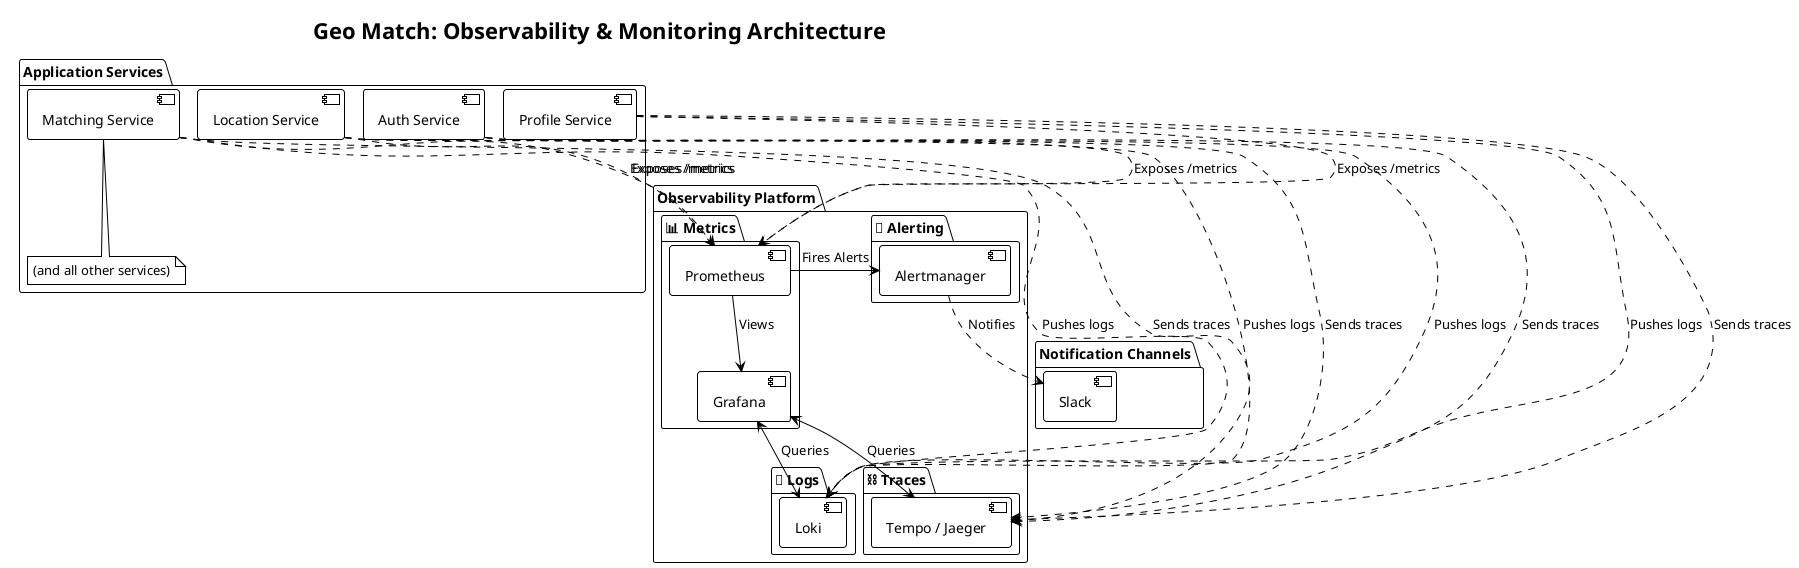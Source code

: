 @startuml
!theme plain
!pragma layout smetana

title Geo Match: Observability & Monitoring Architecture

skinparam rectangle {
    shadowing false
    borderRadius 10
}
skinparam database {
    shadowing false
}
skinparam component {
    shadowing false
}

package "Application Services" {
  component "Auth Service" as auth
  component "Profile Service" as profile
  component "Location Service" as location
  component "Matching Service" as matching

  note bottom of matching
    (and all other services)
  end note
}

package "Observability Platform" {

    package "📊 Metrics" {
        component "Prometheus" as prometheus
        component "Grafana" as grafana

        prometheus --> grafana : Views
    }

    package "📜 Logs" {
        component "Loki" as loki
        grafana <--> loki : Queries
    }

    package "⛓️ Traces" {
        component "Tempo / Jaeger" as tempo
        grafana <--> tempo : Queries
    }

    package "🚨 Alerting" {
        component "Alertmanager" as alertmanager
        prometheus -> alertmanager : Fires Alerts
    }
}

package "Notification Channels" {
    component "Slack" as slack
}


' --- Data Flows ---
auth ..> prometheus : Exposes /metrics
profile ..> prometheus : Exposes /metrics
location ..> prometheus : Exposes /metrics
matching ..> prometheus : Exposes /metrics

auth ..> loki : Pushes logs
profile ..> loki : Pushes logs
location ..> loki : Pushes logs
matching ..> loki : Pushes logs

auth ..> tempo : Sends traces
profile ..> tempo : Sends traces
location ..> tempo : Sends traces
matching ..> tempo : Sends traces

alertmanager ..> slack : Notifies

@enduml